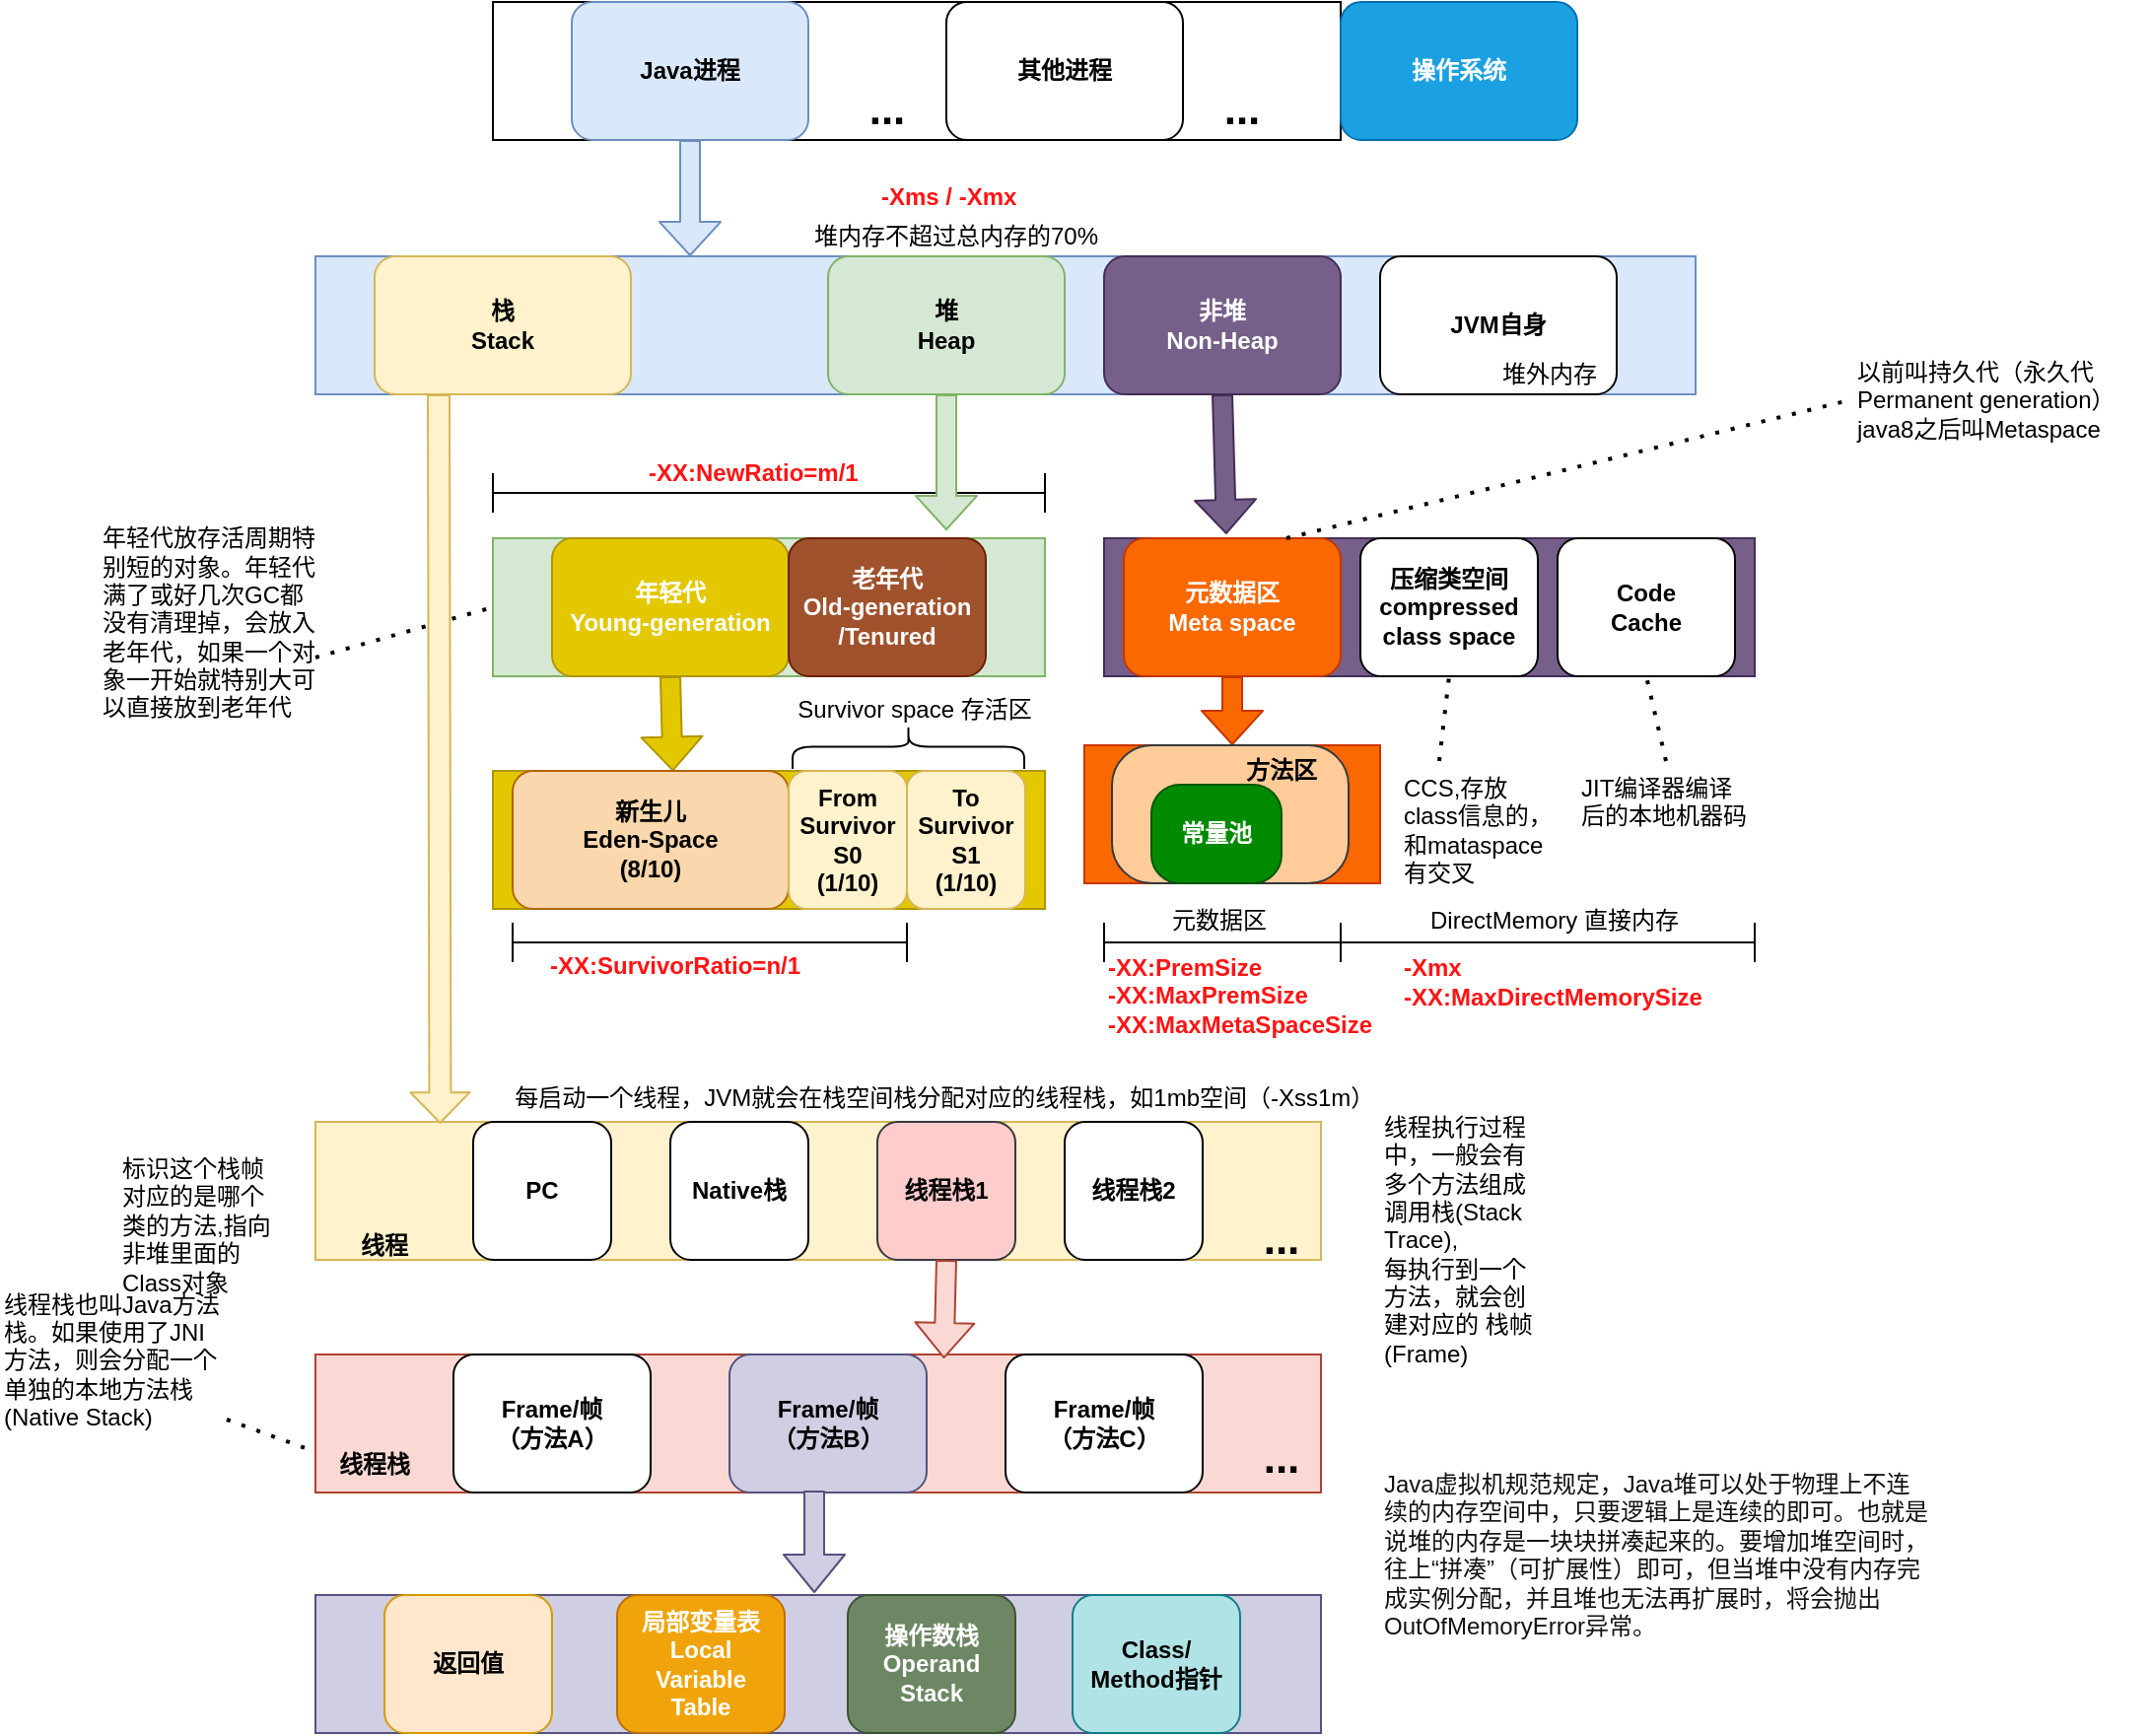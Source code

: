 <mxfile version="13.7.9" type="device" pages="2"><diagram id="FX0h4wuJB1MnmpRqHDM4" name="第 1 页"><mxGraphModel dx="2249" dy="822" grid="1" gridSize="10" guides="1" tooltips="1" connect="1" arrows="1" fold="1" page="1" pageScale="1" pageWidth="827" pageHeight="1169" math="0" shadow="0"><root><mxCell id="0"/><mxCell id="1" parent="0"/><mxCell id="M2OucmFHcDy1vxerXd6i-14" value="" style="shape=crossbar;whiteSpace=wrap;html=1;rounded=1;fontColor=#FF1414;align=left;" vertex="1" parent="1"><mxGeometry x="80" y="310" width="280" height="20" as="geometry"/></mxCell><mxCell id="PJMf0Llp9Z86tg9JjX-h-1" value="" style="rounded=0;whiteSpace=wrap;html=1;fontStyle=1" parent="1" vertex="1"><mxGeometry x="80" y="71" width="430" height="70" as="geometry"/></mxCell><mxCell id="PJMf0Llp9Z86tg9JjX-h-3" value="Java进程" style="rounded=1;whiteSpace=wrap;html=1;fillColor=#dae8fc;strokeColor=#6c8ebf;fontStyle=1" parent="1" vertex="1"><mxGeometry x="120" y="71" width="120" height="70" as="geometry"/></mxCell><mxCell id="PJMf0Llp9Z86tg9JjX-h-4" value="其他进程" style="rounded=1;whiteSpace=wrap;html=1;fontStyle=1" parent="1" vertex="1"><mxGeometry x="310" y="71" width="120" height="70" as="geometry"/></mxCell><mxCell id="PJMf0Llp9Z86tg9JjX-h-5" value="..." style="text;html=1;strokeColor=none;fillColor=none;align=center;verticalAlign=middle;whiteSpace=wrap;rounded=0;fontStyle=1;fontSize=22;" parent="1" vertex="1"><mxGeometry x="260" y="116" width="40" height="20" as="geometry"/></mxCell><mxCell id="PJMf0Llp9Z86tg9JjX-h-6" value="..." style="text;html=1;strokeColor=none;fillColor=none;align=center;verticalAlign=middle;whiteSpace=wrap;rounded=0;fontStyle=1;fontSize=22;" parent="1" vertex="1"><mxGeometry x="440" y="116" width="40" height="20" as="geometry"/></mxCell><mxCell id="PJMf0Llp9Z86tg9JjX-h-9" value="" style="rounded=0;whiteSpace=wrap;html=1;fillColor=#dae8fc;strokeColor=#6c8ebf;fontStyle=1" parent="1" vertex="1"><mxGeometry x="-10" y="200" width="700" height="70" as="geometry"/></mxCell><mxCell id="PJMf0Llp9Z86tg9JjX-h-10" value="栈&lt;br&gt;Stack" style="rounded=1;whiteSpace=wrap;html=1;fillColor=#fff2cc;strokeColor=#d6b656;fontStyle=1" parent="1" vertex="1"><mxGeometry x="20" y="200" width="130" height="70" as="geometry"/></mxCell><mxCell id="PJMf0Llp9Z86tg9JjX-h-11" value="堆&lt;br&gt;Heap" style="rounded=1;whiteSpace=wrap;html=1;fillColor=#d5e8d4;strokeColor=#82b366;fontStyle=1" parent="1" vertex="1"><mxGeometry x="250" y="200" width="120" height="70" as="geometry"/></mxCell><mxCell id="PJMf0Llp9Z86tg9JjX-h-12" value="非堆&lt;br&gt;Non-Heap" style="rounded=1;whiteSpace=wrap;html=1;fillColor=#76608a;strokeColor=#432D57;fontColor=#ffffff;fontStyle=1" parent="1" vertex="1"><mxGeometry x="390" y="200" width="120" height="70" as="geometry"/></mxCell><mxCell id="PJMf0Llp9Z86tg9JjX-h-14" value="" style="shape=flexArrow;endArrow=classic;html=1;fontSize=22;exitX=0.5;exitY=1;exitDx=0;exitDy=0;width=10;endSize=5.32;fillColor=#dae8fc;strokeColor=#6c8ebf;fontStyle=1" parent="1" source="PJMf0Llp9Z86tg9JjX-h-3" edge="1"><mxGeometry width="50" height="50" relative="1" as="geometry"><mxPoint x="160" y="210" as="sourcePoint"/><mxPoint x="180" y="200" as="targetPoint"/></mxGeometry></mxCell><mxCell id="PJMf0Llp9Z86tg9JjX-h-40" value="&lt;span class=&quot;fontstyle0&quot;&gt;线程执行过程中，一般会有多个方法组成调用栈&lt;/span&gt;&lt;span class=&quot;fontstyle1&quot;&gt;(Stack Trace), &lt;br&gt;&lt;/span&gt;&lt;span class=&quot;fontstyle0&quot;&gt;每执行到一个方法，就会创建对应的 栈帧&lt;/span&gt;&lt;span class=&quot;fontstyle1&quot;&gt;(Frame)&lt;/span&gt; " style="text;html=1;strokeColor=none;fillColor=none;align=left;verticalAlign=middle;whiteSpace=wrap;rounded=0;fontSize=12;fontStyle=0" parent="1" vertex="1"><mxGeometry x="530" y="689" width="80" height="20" as="geometry"/></mxCell><mxCell id="PJMf0Llp9Z86tg9JjX-h-44" value="JVM自身" style="rounded=1;whiteSpace=wrap;html=1;fontStyle=1" parent="1" vertex="1"><mxGeometry x="530" y="200" width="120" height="70" as="geometry"/></mxCell><mxCell id="PJMf0Llp9Z86tg9JjX-h-45" value="操作系统" style="rounded=1;whiteSpace=wrap;html=1;fillColor=#1ba1e2;strokeColor=#006EAF;fontColor=#ffffff;fontStyle=1" parent="1" vertex="1"><mxGeometry x="510" y="71" width="120" height="70" as="geometry"/></mxCell><mxCell id="PJMf0Llp9Z86tg9JjX-h-46" value="" style="rounded=0;whiteSpace=wrap;html=1;fillColor=#d5e8d4;strokeColor=#82b366;fontStyle=1" parent="1" vertex="1"><mxGeometry x="80" y="343" width="280" height="70" as="geometry"/></mxCell><mxCell id="PJMf0Llp9Z86tg9JjX-h-47" value="" style="shape=flexArrow;endArrow=classic;html=1;fontSize=22;exitX=0.5;exitY=1;exitDx=0;exitDy=0;width=10;endSize=5.32;fillColor=#d5e8d4;strokeColor=#82b366;fontStyle=1;" parent="1" source="PJMf0Llp9Z86tg9JjX-h-11" edge="1"><mxGeometry width="50" height="50" relative="1" as="geometry"><mxPoint x="196" y="160" as="sourcePoint"/><mxPoint x="310" y="339" as="targetPoint"/></mxGeometry></mxCell><mxCell id="PJMf0Llp9Z86tg9JjX-h-48" value="年轻代&lt;br&gt;Young-generation" style="rounded=1;whiteSpace=wrap;html=1;fillColor=#e3c800;strokeColor=#B09500;fontColor=#ffffff;fontStyle=1" parent="1" vertex="1"><mxGeometry x="110" y="343" width="120" height="70" as="geometry"/></mxCell><mxCell id="PJMf0Llp9Z86tg9JjX-h-49" value="老年代&lt;br&gt;Old-generation&lt;br&gt;/Tenured" style="rounded=1;whiteSpace=wrap;html=1;fillColor=#a0522d;strokeColor=#6D1F00;fontColor=#ffffff;fontStyle=1" parent="1" vertex="1"><mxGeometry x="230" y="343" width="100" height="70" as="geometry"/></mxCell><mxCell id="PJMf0Llp9Z86tg9JjX-h-50" value="" style="rounded=0;whiteSpace=wrap;html=1;fillColor=#e3c800;strokeColor=#B09500;fontColor=#ffffff;fontStyle=1" parent="1" vertex="1"><mxGeometry x="80" y="461" width="280" height="70" as="geometry"/></mxCell><mxCell id="PJMf0Llp9Z86tg9JjX-h-51" value="" style="shape=flexArrow;endArrow=classic;html=1;fontSize=22;exitX=0.5;exitY=1;exitDx=0;exitDy=0;width=10;endSize=5.32;fillColor=#e3c800;strokeColor=#B09500;entryX=0.326;entryY=0.003;entryDx=0;entryDy=0;entryPerimeter=0;fontStyle=1" parent="1" source="PJMf0Llp9Z86tg9JjX-h-48" target="PJMf0Llp9Z86tg9JjX-h-50" edge="1"><mxGeometry width="50" height="50" relative="1" as="geometry"><mxPoint x="320" y="313" as="sourcePoint"/><mxPoint x="320" y="353" as="targetPoint"/></mxGeometry></mxCell><mxCell id="PJMf0Llp9Z86tg9JjX-h-52" value="新生儿&lt;br&gt;Eden-Space&lt;br&gt;(8/10)" style="rounded=1;whiteSpace=wrap;html=1;fillColor=#fad7ac;strokeColor=#b46504;fontStyle=1" parent="1" vertex="1"><mxGeometry x="90" y="461" width="140" height="70" as="geometry"/></mxCell><mxCell id="PJMf0Llp9Z86tg9JjX-h-53" value="From&lt;br&gt;Survivor&lt;br&gt;&lt;span&gt;S0&lt;br&gt;&lt;/span&gt;(1/10)&lt;span&gt;&lt;br&gt;&lt;/span&gt;" style="rounded=1;whiteSpace=wrap;html=1;fillColor=#fff2cc;strokeColor=#d6b656;fontStyle=1" parent="1" vertex="1"><mxGeometry x="230" y="461" width="60" height="70" as="geometry"/></mxCell><mxCell id="PJMf0Llp9Z86tg9JjX-h-54" value="To&lt;br&gt;Survivor&lt;br&gt;&lt;span&gt;S1&lt;br&gt;&lt;/span&gt;(1/10)&lt;span&gt;&lt;br&gt;&lt;/span&gt;" style="rounded=1;whiteSpace=wrap;html=1;fillColor=#fff2cc;strokeColor=#d6b656;fontStyle=1" parent="1" vertex="1"><mxGeometry x="290" y="461" width="60" height="70" as="geometry"/></mxCell><mxCell id="PJMf0Llp9Z86tg9JjX-h-56" value="&lt;span style=&quot;color: rgb(18 , 18 , 18) ; font-style: normal ; font-weight: 400 ; letter-spacing: normal ; text-indent: 0px ; text-transform: none ; word-spacing: 0px ; background-color: rgb(255 , 255 , 255) ; display: inline ; float: none&quot;&gt;&lt;font style=&quot;font-size: 12px&quot;&gt;Java虚拟机规范规定，Java堆可以处于物理上不连续的内存空间中，只要逻辑上是连续的即可。也就是说堆的内存是一块块拼凑起来的。要增加堆空间时，往上“拼凑”（可扩展性）即可，但当堆中没有内存完成实例分配，并且堆也无法再扩展时，将会抛出OutOfMemoryError异常。&lt;/font&gt;&lt;/span&gt;" style="text;whiteSpace=wrap;html=1;fontSize=12;" parent="1" vertex="1"><mxGeometry x="530" y="809" width="280" height="70" as="geometry"/></mxCell><mxCell id="2Sx2yW6AZrAubjr6EHvs-3" value="" style="rounded=0;whiteSpace=wrap;html=1;fillColor=#76608a;strokeColor=#432D57;fontColor=#ffffff;fontStyle=1" vertex="1" parent="1"><mxGeometry x="390" y="343" width="330" height="70" as="geometry"/></mxCell><mxCell id="2Sx2yW6AZrAubjr6EHvs-4" value="" style="shape=flexArrow;endArrow=classic;html=1;fontSize=22;exitX=0.5;exitY=1;exitDx=0;exitDy=0;width=10;endSize=5.32;fillColor=#76608a;strokeColor=#432D57;entryX=0.188;entryY=-0.029;entryDx=0;entryDy=0;entryPerimeter=0;fontStyle=1" edge="1" parent="1" source="PJMf0Llp9Z86tg9JjX-h-12" target="2Sx2yW6AZrAubjr6EHvs-3"><mxGeometry width="50" height="50" relative="1" as="geometry"><mxPoint x="190" y="160" as="sourcePoint"/><mxPoint x="190" y="210" as="targetPoint"/></mxGeometry></mxCell><mxCell id="2Sx2yW6AZrAubjr6EHvs-5" value="元数据区&lt;br&gt;Meta space" style="rounded=1;whiteSpace=wrap;html=1;fillColor=#fa6800;strokeColor=#C73500;fontColor=#ffffff;fontStyle=1" vertex="1" parent="1"><mxGeometry x="400" y="343" width="110" height="70" as="geometry"/></mxCell><mxCell id="2Sx2yW6AZrAubjr6EHvs-6" value="" style="rounded=0;whiteSpace=wrap;html=1;fillColor=#fa6800;strokeColor=#C73500;fontColor=#ffffff;fontStyle=1" vertex="1" parent="1"><mxGeometry x="380" y="448" width="150" height="70" as="geometry"/></mxCell><mxCell id="2Sx2yW6AZrAubjr6EHvs-7" value="" style="shape=flexArrow;endArrow=classic;html=1;fontSize=22;exitX=0.5;exitY=1;exitDx=0;exitDy=0;width=10;endSize=5.32;fillColor=#fa6800;strokeColor=#C73500;fontStyle=1" edge="1" parent="1" source="2Sx2yW6AZrAubjr6EHvs-5" target="2Sx2yW6AZrAubjr6EHvs-6"><mxGeometry width="50" height="50" relative="1" as="geometry"><mxPoint x="460" y="313" as="sourcePoint"/><mxPoint x="460.16" y="350.97" as="targetPoint"/></mxGeometry></mxCell><mxCell id="2Sx2yW6AZrAubjr6EHvs-8" value="" style="rounded=1;whiteSpace=wrap;html=1;arcSize=29;fillColor=#ffcc99;strokeColor=#36393d;fontStyle=1" vertex="1" parent="1"><mxGeometry x="394" y="448" width="120" height="70" as="geometry"/></mxCell><mxCell id="2Sx2yW6AZrAubjr6EHvs-10" value="常量池" style="rounded=1;whiteSpace=wrap;html=1;arcSize=29;fillColor=#008a00;strokeColor=#005700;fontColor=#ffffff;fontStyle=1" vertex="1" parent="1"><mxGeometry x="414" y="468" width="66" height="50" as="geometry"/></mxCell><mxCell id="2Sx2yW6AZrAubjr6EHvs-11" value="&lt;font style=&quot;font-size: 12px;&quot;&gt;方法区&lt;/font&gt;" style="text;html=1;strokeColor=none;fillColor=none;align=center;verticalAlign=middle;whiteSpace=wrap;rounded=0;fontStyle=1;fontSize=22;" vertex="1" parent="1"><mxGeometry x="460" y="448" width="40" height="20" as="geometry"/></mxCell><mxCell id="2Sx2yW6AZrAubjr6EHvs-12" value="堆内存不超过总内存的70%" style="text;html=1;strokeColor=none;fillColor=none;align=center;verticalAlign=middle;whiteSpace=wrap;rounded=0;fontStyle=0" vertex="1" parent="1"><mxGeometry x="230" y="180" width="170" height="20" as="geometry"/></mxCell><mxCell id="2Sx2yW6AZrAubjr6EHvs-13" value="堆外内存" style="text;html=1;strokeColor=none;fillColor=none;align=left;verticalAlign=middle;whiteSpace=wrap;rounded=0;fontStyle=0" vertex="1" parent="1"><mxGeometry x="590" y="250" width="50" height="20" as="geometry"/></mxCell><mxCell id="2Sx2yW6AZrAubjr6EHvs-17" value="" style="shape=curlyBracket;whiteSpace=wrap;html=1;rounded=1;align=left;rotation=90;size=0.5;" vertex="1" parent="1"><mxGeometry x="279.5" y="390" width="22.5" height="117.5" as="geometry"/></mxCell><mxCell id="2Sx2yW6AZrAubjr6EHvs-19" value="Survivor space 存活区" style="text;html=1;strokeColor=none;fillColor=none;align=center;verticalAlign=middle;whiteSpace=wrap;rounded=0;fontStyle=0" vertex="1" parent="1"><mxGeometry x="209" y="420" width="170" height="20" as="geometry"/></mxCell><mxCell id="2Sx2yW6AZrAubjr6EHvs-21" value="" style="endArrow=none;dashed=1;html=1;dashPattern=1 3;strokeWidth=2;exitX=0.75;exitY=0;exitDx=0;exitDy=0;entryX=0;entryY=0.5;entryDx=0;entryDy=0;" edge="1" parent="1" source="2Sx2yW6AZrAubjr6EHvs-5" target="2Sx2yW6AZrAubjr6EHvs-22"><mxGeometry width="50" height="50" relative="1" as="geometry"><mxPoint x="500" y="330" as="sourcePoint"/><mxPoint x="740" y="280" as="targetPoint"/></mxGeometry></mxCell><mxCell id="2Sx2yW6AZrAubjr6EHvs-22" value="以前叫持久代（永久代Permanent generation）&lt;br&gt;java8之后叫Metaspace" style="text;whiteSpace=wrap;html=1;fontSize=12;" vertex="1" parent="1"><mxGeometry x="770" y="245" width="150" height="55" as="geometry"/></mxCell><mxCell id="PJMf0Llp9Z86tg9JjX-h-43" value="&lt;span class=&quot;fontstyle0&quot;&gt;标识这个栈帧对应的是哪个类的方法&lt;/span&gt;&lt;span class=&quot;fontstyle1&quot;&gt;,&lt;/span&gt;&lt;span class=&quot;fontstyle0&quot;&gt;指向非堆里面的&lt;/span&gt;&lt;span class=&quot;fontstyle1&quot;&gt;Class&lt;/span&gt;&lt;span class=&quot;fontstyle0&quot;&gt;对象&lt;/span&gt; &lt;br&gt;" style="text;whiteSpace=wrap;html=1;fontSize=12;" parent="1" vertex="1"><mxGeometry x="-110" y="649" width="80" height="60" as="geometry"/></mxCell><mxCell id="2Sx2yW6AZrAubjr6EHvs-16" value="线程栈也叫Java方法栈。如果使用了JNI方法，则会分配一个单独的本地方法栈(Native Stack)" style="text;html=1;strokeColor=none;fillColor=none;align=left;verticalAlign=middle;whiteSpace=wrap;rounded=0;" vertex="1" parent="1"><mxGeometry x="-170" y="750" width="115" height="20" as="geometry"/></mxCell><mxCell id="2Sx2yW6AZrAubjr6EHvs-15" value="" style="endArrow=none;dashed=1;html=1;dashPattern=1 3;strokeWidth=2;entryX=0;entryY=0.5;entryDx=0;entryDy=0;exitX=1;exitY=0.5;exitDx=0;exitDy=0;" edge="1" parent="1" target="PJMf0Llp9Z86tg9JjX-h-30"><mxGeometry x="-350" y="614" width="50" height="50" as="geometry"><mxPoint x="-55" y="790" as="sourcePoint"/><mxPoint x="-420" y="434" as="targetPoint"/></mxGeometry></mxCell><mxCell id="PJMf0Llp9Z86tg9JjX-h-15" value="" style="rounded=0;whiteSpace=wrap;html=1;fillColor=#fff2cc;strokeColor=#d6b656;fontStyle=1" parent="1" vertex="1"><mxGeometry x="-10" y="639" width="510" height="70" as="geometry"/></mxCell><mxCell id="PJMf0Llp9Z86tg9JjX-h-16" value="线程栈1" style="rounded=1;whiteSpace=wrap;html=1;fillColor=#ffcccc;strokeColor=#36393d;fontStyle=1" parent="1" vertex="1"><mxGeometry x="275" y="639" width="70" height="70" as="geometry"/></mxCell><mxCell id="PJMf0Llp9Z86tg9JjX-h-17" value="线程栈2" style="rounded=1;whiteSpace=wrap;html=1;fontStyle=1" parent="1" vertex="1"><mxGeometry x="370" y="639" width="70" height="70" as="geometry"/></mxCell><mxCell id="PJMf0Llp9Z86tg9JjX-h-21" value="&lt;font style=&quot;font-size: 12px&quot;&gt;&lt;span class=&quot;fontstyle0&quot;&gt;每启动一个线程，&lt;/span&gt;&lt;span class=&quot;fontstyle1&quot;&gt;JVM&lt;/span&gt;&lt;span class=&quot;fontstyle0&quot;&gt;就会在栈空间栈分配对应的线程栈，如1mb空间（-Xss1m）&lt;/span&gt;&amp;nbsp;&amp;nbsp;&lt;/font&gt;" style="text;html=1;strokeColor=none;fillColor=none;align=center;verticalAlign=middle;whiteSpace=wrap;rounded=0;fontSize=22;fontStyle=0" parent="1" vertex="1"><mxGeometry x="90" y="609" width="445" height="30" as="geometry"/></mxCell><mxCell id="PJMf0Llp9Z86tg9JjX-h-22" value="PC" style="rounded=1;whiteSpace=wrap;html=1;fontStyle=1" parent="1" vertex="1"><mxGeometry x="70" y="639" width="70" height="70" as="geometry"/></mxCell><mxCell id="PJMf0Llp9Z86tg9JjX-h-24" value="Native栈" style="rounded=1;whiteSpace=wrap;html=1;fontStyle=1" parent="1" vertex="1"><mxGeometry x="170" y="639" width="70" height="70" as="geometry"/></mxCell><mxCell id="PJMf0Llp9Z86tg9JjX-h-25" value="&lt;font style=&quot;font-size: 12px&quot;&gt;线程&lt;/font&gt;" style="text;html=1;strokeColor=none;fillColor=none;align=center;verticalAlign=middle;whiteSpace=wrap;rounded=0;fontSize=22;fontStyle=1" parent="1" vertex="1"><mxGeometry x="-10" y="689" width="70" height="20" as="geometry"/></mxCell><mxCell id="PJMf0Llp9Z86tg9JjX-h-26" value="..." style="text;html=1;strokeColor=none;fillColor=none;align=center;verticalAlign=middle;whiteSpace=wrap;rounded=0;fontStyle=1;fontSize=22;" parent="1" vertex="1"><mxGeometry x="460" y="689" width="40" height="20" as="geometry"/></mxCell><mxCell id="PJMf0Llp9Z86tg9JjX-h-27" value="" style="rounded=0;whiteSpace=wrap;html=1;fillColor=#fad9d5;strokeColor=#ae4132;fontStyle=1" parent="1" vertex="1"><mxGeometry x="-10" y="757" width="510" height="70" as="geometry"/></mxCell><mxCell id="PJMf0Llp9Z86tg9JjX-h-28" value="" style="shape=flexArrow;endArrow=classic;html=1;fontSize=22;width=10;endSize=5.52;endWidth=19;exitX=0.5;exitY=1;exitDx=0;exitDy=0;fillColor=#fad9d5;strokeColor=#ae4132;fontStyle=1;entryX=0.625;entryY=0.029;entryDx=0;entryDy=0;entryPerimeter=0;" parent="1" source="PJMf0Llp9Z86tg9JjX-h-16" edge="1" target="PJMf0Llp9Z86tg9JjX-h-27"><mxGeometry x="70" y="609" width="50" height="50" as="geometry"><mxPoint x="350.0" y="719" as="sourcePoint"/><mxPoint x="355" y="749" as="targetPoint"/></mxGeometry></mxCell><mxCell id="PJMf0Llp9Z86tg9JjX-h-30" value="&lt;span style=&quot;color: rgb(0, 0, 0); font-family: helvetica; font-size: 12px; font-style: normal; letter-spacing: normal; text-align: center; text-indent: 0px; text-transform: none; word-spacing: 0px; display: inline; float: none;&quot;&gt;线程栈&lt;/span&gt;" style="text;whiteSpace=wrap;html=1;fontSize=22;fillColor=none;fontStyle=1" parent="1" vertex="1"><mxGeometry y="790" width="70" height="40" as="geometry"/></mxCell><mxCell id="PJMf0Llp9Z86tg9JjX-h-31" value="Frame/帧&lt;br&gt;（方法A）" style="rounded=1;whiteSpace=wrap;html=1;fontStyle=1" parent="1" vertex="1"><mxGeometry x="60" y="757" width="100" height="70" as="geometry"/></mxCell><mxCell id="PJMf0Llp9Z86tg9JjX-h-32" value="Frame/帧&lt;br&gt;（方法B）" style="rounded=1;whiteSpace=wrap;html=1;fillColor=#d0cee2;strokeColor=#56517e;fontStyle=1" parent="1" vertex="1"><mxGeometry x="200" y="757" width="100" height="70" as="geometry"/></mxCell><mxCell id="PJMf0Llp9Z86tg9JjX-h-33" value="Frame/帧&lt;br&gt;（方法C）" style="rounded=1;whiteSpace=wrap;html=1;fontStyle=1" parent="1" vertex="1"><mxGeometry x="340" y="757" width="100" height="70" as="geometry"/></mxCell><mxCell id="PJMf0Llp9Z86tg9JjX-h-41" value="" style="shape=flexArrow;endArrow=classic;html=1;fontSize=12;fillColor=#d0cee2;strokeColor=#56517e;exitX=0.43;exitY=0.986;exitDx=0;exitDy=0;fontStyle=1;exitPerimeter=0;" parent="1" source="PJMf0Llp9Z86tg9JjX-h-32" edge="1"><mxGeometry x="70" y="609" width="50" height="50" as="geometry"><mxPoint x="610" y="829" as="sourcePoint"/><mxPoint x="243" y="878" as="targetPoint"/></mxGeometry></mxCell><mxCell id="PJMf0Llp9Z86tg9JjX-h-55" value="..." style="text;html=1;strokeColor=none;fillColor=none;align=center;verticalAlign=middle;whiteSpace=wrap;rounded=0;fontStyle=1;fontSize=22;" parent="1" vertex="1"><mxGeometry x="460" y="800" width="40" height="20" as="geometry"/></mxCell><mxCell id="PJMf0Llp9Z86tg9JjX-h-34" value="" style="rounded=0;whiteSpace=wrap;html=1;fillColor=#d0cee2;strokeColor=#56517e;fontStyle=1" parent="1" vertex="1"><mxGeometry x="-10" y="879" width="510.0" height="70" as="geometry"/></mxCell><mxCell id="PJMf0Llp9Z86tg9JjX-h-35" value="返回值" style="rounded=1;whiteSpace=wrap;html=1;fontStyle=1;fillColor=#ffe6cc;strokeColor=#d79b00;" parent="1" vertex="1"><mxGeometry x="24.999" y="879" width="85" height="70" as="geometry"/></mxCell><mxCell id="PJMf0Llp9Z86tg9JjX-h-36" value="局部变量表&lt;br&gt;Local&lt;br&gt;Variable&lt;br&gt;Table" style="rounded=1;whiteSpace=wrap;html=1;fontStyle=1;fillColor=#f0a30a;strokeColor=#BD7000;fontColor=#ffffff;" parent="1" vertex="1"><mxGeometry x="143.004" y="879" width="85" height="70" as="geometry"/></mxCell><mxCell id="PJMf0Llp9Z86tg9JjX-h-37" value="操作数栈&lt;br&gt;Operand&lt;br&gt;Stack" style="rounded=1;whiteSpace=wrap;html=1;fontStyle=1;fillColor=#6d8764;strokeColor=#3A5431;fontColor=#ffffff;" parent="1" vertex="1"><mxGeometry x="260" y="879" width="85" height="70" as="geometry"/></mxCell><mxCell id="PJMf0Llp9Z86tg9JjX-h-38" value="Class/&lt;br&gt;Method指针" style="rounded=1;whiteSpace=wrap;html=1;fontStyle=1;fillColor=#b0e3e6;strokeColor=#0e8088;" parent="1" vertex="1"><mxGeometry x="373.996" y="879" width="85" height="70" as="geometry"/></mxCell><mxCell id="T-_vQ9ZsUP1KeGUYaCR9-7" value="" style="endArrow=none;dashed=1;html=1;dashPattern=1 3;strokeWidth=2;entryX=0;entryY=0.5;entryDx=0;entryDy=0;exitX=1;exitY=0.75;exitDx=0;exitDy=0;" edge="1" parent="1" source="T-_vQ9ZsUP1KeGUYaCR9-12" target="PJMf0Llp9Z86tg9JjX-h-46"><mxGeometry width="50" height="50" relative="1" as="geometry"><mxPoint x="-70" y="420" as="sourcePoint"/><mxPoint x="180" y="280" as="targetPoint"/></mxGeometry></mxCell><mxCell id="T-_vQ9ZsUP1KeGUYaCR9-12" value="年轻代放存活周期特别短的对象。年轻代满了或好几次GC都没有清理掉，会放入老年代，如果一个对象一开始就特别大可以直接放到老年代" style="text;html=1;strokeColor=none;fillColor=none;align=left;verticalAlign=middle;whiteSpace=wrap;rounded=0;" vertex="1" parent="1"><mxGeometry x="-120" y="351" width="110" height="70" as="geometry"/></mxCell><mxCell id="PJMf0Llp9Z86tg9JjX-h-19" value="" style="shape=flexArrow;endArrow=classic;html=1;fontSize=22;width=11;endSize=4.8;endWidth=18;exitX=0.25;exitY=1;exitDx=0;exitDy=0;fillColor=#fff2cc;strokeColor=#d6b656;fontStyle=1;entryX=0.124;entryY=0.014;entryDx=0;entryDy=0;entryPerimeter=0;" parent="1" source="PJMf0Llp9Z86tg9JjX-h-10" edge="1" target="PJMf0Llp9Z86tg9JjX-h-15"><mxGeometry width="50" height="50" relative="1" as="geometry"><mxPoint x="170" y="280" as="sourcePoint"/><mxPoint x="53" y="580" as="targetPoint"/></mxGeometry></mxCell><mxCell id="M2OucmFHcDy1vxerXd6i-1" value="压缩类空间compressed&lt;br&gt;class space" style="rounded=1;whiteSpace=wrap;html=1;fontStyle=1" vertex="1" parent="1"><mxGeometry x="520" y="343" width="90" height="70" as="geometry"/></mxCell><mxCell id="M2OucmFHcDy1vxerXd6i-2" value="Code&lt;br&gt;Cache" style="rounded=1;whiteSpace=wrap;html=1;fontStyle=1" vertex="1" parent="1"><mxGeometry x="620" y="343" width="90" height="70" as="geometry"/></mxCell><mxCell id="M2OucmFHcDy1vxerXd6i-3" value="CCS,存放class信息的，和mataspace有交叉" style="text;whiteSpace=wrap;html=1;fontSize=12;" vertex="1" parent="1"><mxGeometry x="540" y="456" width="80" height="53" as="geometry"/></mxCell><mxCell id="M2OucmFHcDy1vxerXd6i-4" value="" style="endArrow=none;dashed=1;html=1;dashPattern=1 3;strokeWidth=2;entryX=0.5;entryY=1;entryDx=0;entryDy=0;exitX=0.25;exitY=0;exitDx=0;exitDy=0;" edge="1" parent="1" source="M2OucmFHcDy1vxerXd6i-3" target="M2OucmFHcDy1vxerXd6i-1"><mxGeometry width="50" height="50" relative="1" as="geometry"><mxPoint x="620" y="620" as="sourcePoint"/><mxPoint x="670" y="570" as="targetPoint"/></mxGeometry></mxCell><mxCell id="M2OucmFHcDy1vxerXd6i-5" value="JIT编译器编译后的本地机器码" style="text;whiteSpace=wrap;html=1;fontSize=12;" vertex="1" parent="1"><mxGeometry x="630" y="456" width="90" height="53" as="geometry"/></mxCell><mxCell id="M2OucmFHcDy1vxerXd6i-6" value="" style="endArrow=none;dashed=1;html=1;dashPattern=1 3;strokeWidth=2;entryX=0.5;entryY=1;entryDx=0;entryDy=0;exitX=0.5;exitY=0;exitDx=0;exitDy=0;" edge="1" parent="1" source="M2OucmFHcDy1vxerXd6i-5" target="M2OucmFHcDy1vxerXd6i-2"><mxGeometry width="50" height="50" relative="1" as="geometry"><mxPoint x="790" y="440" as="sourcePoint"/><mxPoint x="840" y="390" as="targetPoint"/></mxGeometry></mxCell><mxCell id="M2OucmFHcDy1vxerXd6i-7" value="" style="shape=crossbar;whiteSpace=wrap;html=1;rounded=1;align=left;" vertex="1" parent="1"><mxGeometry x="390" y="538" width="120" height="20" as="geometry"/></mxCell><mxCell id="M2OucmFHcDy1vxerXd6i-9" value="" style="shape=crossbar;whiteSpace=wrap;html=1;rounded=1;align=left;" vertex="1" parent="1"><mxGeometry x="510" y="538" width="210" height="20" as="geometry"/></mxCell><mxCell id="M2OucmFHcDy1vxerXd6i-10" value="元数据区" style="text;html=1;strokeColor=none;fillColor=none;align=center;verticalAlign=middle;whiteSpace=wrap;rounded=0;" vertex="1" parent="1"><mxGeometry x="417" y="527" width="63" height="20" as="geometry"/></mxCell><mxCell id="M2OucmFHcDy1vxerXd6i-11" value="DirectMemory 直接内存" style="text;html=1;strokeColor=none;fillColor=none;align=center;verticalAlign=middle;whiteSpace=wrap;rounded=0;" vertex="1" parent="1"><mxGeometry x="547" y="526.5" width="143" height="20" as="geometry"/></mxCell><mxCell id="M2OucmFHcDy1vxerXd6i-12" value="-XX:PremSize&lt;br&gt;-XX:MaxPremSize&lt;br&gt;-XX:MaxMetaSpaceSize" style="text;html=1;strokeColor=none;fillColor=none;align=left;verticalAlign=middle;whiteSpace=wrap;rounded=0;fontColor=#FF1414;fontStyle=1" vertex="1" parent="1"><mxGeometry x="390" y="565" width="150" height="20" as="geometry"/></mxCell><mxCell id="M2OucmFHcDy1vxerXd6i-13" value="-Xmx&lt;br&gt;-XX:MaxDirectMemorySize" style="text;html=1;strokeColor=none;fillColor=none;align=left;verticalAlign=middle;whiteSpace=wrap;rounded=0;fontColor=#FF1414;fontStyle=1" vertex="1" parent="1"><mxGeometry x="540" y="558" width="173" height="20" as="geometry"/></mxCell><mxCell id="M2OucmFHcDy1vxerXd6i-15" value="-XX:NewRatio=m/1" style="text;html=1;strokeColor=none;fillColor=none;align=left;verticalAlign=middle;whiteSpace=wrap;rounded=0;fontColor=#FF1414;fontStyle=1" vertex="1" parent="1"><mxGeometry x="157" y="300" width="173" height="20" as="geometry"/></mxCell><mxCell id="M2OucmFHcDy1vxerXd6i-17" value="" style="shape=crossbar;whiteSpace=wrap;html=1;rounded=1;fontColor=#FF1414;align=left;" vertex="1" parent="1"><mxGeometry x="90" y="538" width="200" height="20" as="geometry"/></mxCell><mxCell id="M2OucmFHcDy1vxerXd6i-18" value="-XX:SurvivorRatio=n/1" style="text;html=1;strokeColor=none;fillColor=none;align=left;verticalAlign=middle;whiteSpace=wrap;rounded=0;fontColor=#FF1414;fontStyle=1" vertex="1" parent="1"><mxGeometry x="106.5" y="550" width="173" height="20" as="geometry"/></mxCell><mxCell id="M2OucmFHcDy1vxerXd6i-19" value="-Xms / -Xmx" style="text;html=1;strokeColor=none;fillColor=none;align=left;verticalAlign=middle;whiteSpace=wrap;rounded=0;fontColor=#FF1414;fontStyle=1" vertex="1" parent="1"><mxGeometry x="275" y="160" width="91.5" height="20" as="geometry"/></mxCell></root></mxGraphModel></diagram><diagram id="SdzSXzEZ95GfIsO-BGvr" name="第 2 页"><mxGraphModel dx="2249" dy="822" grid="1" gridSize="10" guides="1" tooltips="1" connect="1" arrows="1" fold="1" page="1" pageScale="1" pageWidth="827" pageHeight="1169" math="0" shadow="0"><root><mxCell id="r5Sz7qrIPi0yH49qjgzJ-0"/><mxCell id="r5Sz7qrIPi0yH49qjgzJ-1" parent="r5Sz7qrIPi0yH49qjgzJ-0"/><mxCell id="FLvRVdMqYlkHhE8G-opT-0" value="" style="rounded=0;whiteSpace=wrap;html=1;fontStyle=1" vertex="1" parent="r5Sz7qrIPi0yH49qjgzJ-1"><mxGeometry x="80" y="80" width="430" height="70" as="geometry"/></mxCell><mxCell id="FLvRVdMqYlkHhE8G-opT-1" value="Java进程" style="rounded=1;whiteSpace=wrap;html=1;fillColor=#dae8fc;strokeColor=#6c8ebf;fontStyle=1" vertex="1" parent="r5Sz7qrIPi0yH49qjgzJ-1"><mxGeometry x="120" y="80" width="120" height="70" as="geometry"/></mxCell><mxCell id="FLvRVdMqYlkHhE8G-opT-2" value="其他进程" style="rounded=1;whiteSpace=wrap;html=1;fontStyle=1" vertex="1" parent="r5Sz7qrIPi0yH49qjgzJ-1"><mxGeometry x="310" y="80" width="120" height="70" as="geometry"/></mxCell><mxCell id="FLvRVdMqYlkHhE8G-opT-3" value="..." style="text;html=1;strokeColor=none;fillColor=none;align=center;verticalAlign=middle;whiteSpace=wrap;rounded=0;fontStyle=1;fontSize=22;" vertex="1" parent="r5Sz7qrIPi0yH49qjgzJ-1"><mxGeometry x="260" y="125" width="40" height="20" as="geometry"/></mxCell><mxCell id="FLvRVdMqYlkHhE8G-opT-4" value="..." style="text;html=1;strokeColor=none;fillColor=none;align=center;verticalAlign=middle;whiteSpace=wrap;rounded=0;fontStyle=1;fontSize=22;" vertex="1" parent="r5Sz7qrIPi0yH49qjgzJ-1"><mxGeometry x="440" y="125" width="40" height="20" as="geometry"/></mxCell><mxCell id="FLvRVdMqYlkHhE8G-opT-5" value="" style="rounded=0;whiteSpace=wrap;html=1;fillColor=#dae8fc;strokeColor=#6c8ebf;fontStyle=1" vertex="1" parent="r5Sz7qrIPi0yH49qjgzJ-1"><mxGeometry x="80" y="200" width="610" height="70" as="geometry"/></mxCell><mxCell id="FLvRVdMqYlkHhE8G-opT-6" value="栈&lt;br&gt;Stack" style="rounded=1;whiteSpace=wrap;html=1;fillColor=#fff2cc;strokeColor=#d6b656;fontStyle=1" vertex="1" parent="r5Sz7qrIPi0yH49qjgzJ-1"><mxGeometry x="110" y="200" width="120" height="70" as="geometry"/></mxCell><mxCell id="FLvRVdMqYlkHhE8G-opT-7" value="堆&lt;br&gt;Heap" style="rounded=1;whiteSpace=wrap;html=1;fillColor=#d5e8d4;strokeColor=#82b366;fontStyle=1" vertex="1" parent="r5Sz7qrIPi0yH49qjgzJ-1"><mxGeometry x="250" y="200" width="120" height="70" as="geometry"/></mxCell><mxCell id="FLvRVdMqYlkHhE8G-opT-8" value="非堆&lt;br&gt;Non-Heap" style="rounded=1;whiteSpace=wrap;html=1;fillColor=#76608a;strokeColor=#432D57;fontColor=#ffffff;fontStyle=1" vertex="1" parent="r5Sz7qrIPi0yH49qjgzJ-1"><mxGeometry x="390" y="200" width="120" height="70" as="geometry"/></mxCell><mxCell id="FLvRVdMqYlkHhE8G-opT-9" value="" style="shape=flexArrow;endArrow=classic;html=1;fontSize=22;exitX=0.5;exitY=1;exitDx=0;exitDy=0;width=10;endSize=5.32;fillColor=#dae8fc;strokeColor=#6c8ebf;fontStyle=1" edge="1" parent="r5Sz7qrIPi0yH49qjgzJ-1" source="FLvRVdMqYlkHhE8G-opT-1"><mxGeometry width="50" height="50" relative="1" as="geometry"><mxPoint x="160" y="210" as="sourcePoint"/><mxPoint x="180" y="200" as="targetPoint"/></mxGeometry></mxCell><mxCell id="FLvRVdMqYlkHhE8G-opT-10" value="" style="rounded=0;whiteSpace=wrap;html=1;fillColor=#fff2cc;strokeColor=#d6b656;fontStyle=1" vertex="1" parent="r5Sz7qrIPi0yH49qjgzJ-1"><mxGeometry x="-390" y="200" width="420" height="70" as="geometry"/></mxCell><mxCell id="FLvRVdMqYlkHhE8G-opT-11" value="线程栈1" style="rounded=1;whiteSpace=wrap;html=1;fillColor=#ffcccc;strokeColor=#36393d;fontStyle=1" vertex="1" parent="r5Sz7qrIPi0yH49qjgzJ-1"><mxGeometry x="-150" y="200" width="70" height="70" as="geometry"/></mxCell><mxCell id="FLvRVdMqYlkHhE8G-opT-12" value="线程栈2" style="rounded=1;whiteSpace=wrap;html=1;fontStyle=1" vertex="1" parent="r5Sz7qrIPi0yH49qjgzJ-1"><mxGeometry x="-71" y="200" width="70" height="70" as="geometry"/></mxCell><mxCell id="FLvRVdMqYlkHhE8G-opT-13" value="" style="shape=flexArrow;endArrow=classic;html=1;fontSize=22;width=11;endSize=4.8;endWidth=18;exitX=0;exitY=0.5;exitDx=0;exitDy=0;fillColor=#fff2cc;strokeColor=#d6b656;fontStyle=1" edge="1" parent="r5Sz7qrIPi0yH49qjgzJ-1" source="FLvRVdMqYlkHhE8G-opT-6"><mxGeometry width="50" height="50" relative="1" as="geometry"><mxPoint x="170" y="280" as="sourcePoint"/><mxPoint x="30" y="235" as="targetPoint"/></mxGeometry></mxCell><mxCell id="FLvRVdMqYlkHhE8G-opT-14" value="&lt;font style=&quot;font-size: 12px&quot;&gt;&lt;span class=&quot;fontstyle0&quot;&gt;每启动一个线程，&lt;/span&gt;&lt;span class=&quot;fontstyle1&quot;&gt;JVM&lt;/span&gt;&lt;span class=&quot;fontstyle0&quot;&gt;就会在栈空间栈分配对应的线程栈，如1mb空间（-Xss1m）&lt;/span&gt;&amp;nbsp;&amp;nbsp;&lt;/font&gt;" style="text;html=1;strokeColor=none;fillColor=none;align=center;verticalAlign=middle;whiteSpace=wrap;rounded=0;fontSize=22;fontStyle=0" vertex="1" parent="r5Sz7qrIPi0yH49qjgzJ-1"><mxGeometry x="-380" y="170" width="445" height="30" as="geometry"/></mxCell><mxCell id="FLvRVdMqYlkHhE8G-opT-15" value="PC" style="rounded=1;whiteSpace=wrap;html=1;fontStyle=1" vertex="1" parent="r5Sz7qrIPi0yH49qjgzJ-1"><mxGeometry x="-320" y="200" width="70" height="70" as="geometry"/></mxCell><mxCell id="FLvRVdMqYlkHhE8G-opT-16" value="Native栈" style="rounded=1;whiteSpace=wrap;html=1;fontStyle=1" vertex="1" parent="r5Sz7qrIPi0yH49qjgzJ-1"><mxGeometry x="-240" y="200" width="70" height="70" as="geometry"/></mxCell><mxCell id="FLvRVdMqYlkHhE8G-opT-17" value="&lt;font style=&quot;font-size: 12px&quot;&gt;线程&lt;/font&gt;" style="text;html=1;strokeColor=none;fillColor=none;align=center;verticalAlign=middle;whiteSpace=wrap;rounded=0;fontSize=22;fontStyle=1" vertex="1" parent="r5Sz7qrIPi0yH49qjgzJ-1"><mxGeometry x="-400" y="240" width="70" height="20" as="geometry"/></mxCell><mxCell id="FLvRVdMqYlkHhE8G-opT-18" value="..." style="text;html=1;strokeColor=none;fillColor=none;align=center;verticalAlign=middle;whiteSpace=wrap;rounded=0;fontStyle=1;fontSize=22;" vertex="1" parent="r5Sz7qrIPi0yH49qjgzJ-1"><mxGeometry x="-10" y="250" width="40" height="20" as="geometry"/></mxCell><mxCell id="FLvRVdMqYlkHhE8G-opT-19" value="" style="rounded=0;whiteSpace=wrap;html=1;fillColor=#fad9d5;strokeColor=#ae4132;fontStyle=1" vertex="1" parent="r5Sz7qrIPi0yH49qjgzJ-1"><mxGeometry x="-390" y="310" width="420" height="70" as="geometry"/></mxCell><mxCell id="FLvRVdMqYlkHhE8G-opT-20" value="" style="shape=flexArrow;endArrow=classic;html=1;fontSize=22;width=10;endSize=5.52;endWidth=19;exitX=0.5;exitY=1;exitDx=0;exitDy=0;fillColor=#fad9d5;strokeColor=#ae4132;fontStyle=1" edge="1" parent="r5Sz7qrIPi0yH49qjgzJ-1" source="FLvRVdMqYlkHhE8G-opT-11"><mxGeometry width="50" height="50" relative="1" as="geometry"><mxPoint x="-120.0" y="280" as="sourcePoint"/><mxPoint x="-115" y="310" as="targetPoint"/></mxGeometry></mxCell><mxCell id="FLvRVdMqYlkHhE8G-opT-21" value="&lt;span style=&quot;color: rgb(0, 0, 0); font-family: helvetica; font-size: 12px; font-style: normal; letter-spacing: normal; text-align: center; text-indent: 0px; text-transform: none; word-spacing: 0px; display: inline; float: none;&quot;&gt;线程栈&lt;/span&gt;" style="text;whiteSpace=wrap;html=1;fontSize=22;fillColor=none;fontStyle=1" vertex="1" parent="r5Sz7qrIPi0yH49qjgzJ-1"><mxGeometry x="-385" y="346" width="70" height="40" as="geometry"/></mxCell><mxCell id="FLvRVdMqYlkHhE8G-opT-22" value="Frame/帧&lt;br&gt;（方法A）" style="rounded=1;whiteSpace=wrap;html=1;fontStyle=1" vertex="1" parent="r5Sz7qrIPi0yH49qjgzJ-1"><mxGeometry x="-340" y="310" width="100" height="70" as="geometry"/></mxCell><mxCell id="FLvRVdMqYlkHhE8G-opT-23" value="Frame/帧&lt;br&gt;（方法B）" style="rounded=1;whiteSpace=wrap;html=1;fillColor=#d0cee2;strokeColor=#56517e;fontStyle=1" vertex="1" parent="r5Sz7qrIPi0yH49qjgzJ-1"><mxGeometry x="-220" y="310" width="100" height="70" as="geometry"/></mxCell><mxCell id="FLvRVdMqYlkHhE8G-opT-24" value="Frame/帧&lt;br&gt;（方法C）" style="rounded=1;whiteSpace=wrap;html=1;fontStyle=1" vertex="1" parent="r5Sz7qrIPi0yH49qjgzJ-1"><mxGeometry x="-101" y="310" width="100" height="70" as="geometry"/></mxCell><mxCell id="FLvRVdMqYlkHhE8G-opT-25" value="" style="rounded=0;whiteSpace=wrap;html=1;fillColor=#d0cee2;strokeColor=#56517e;fontStyle=1" vertex="1" parent="r5Sz7qrIPi0yH49qjgzJ-1"><mxGeometry x="-390" y="420" width="420" height="70" as="geometry"/></mxCell><mxCell id="FLvRVdMqYlkHhE8G-opT-26" value="返回值" style="rounded=1;whiteSpace=wrap;html=1;fontStyle=1" vertex="1" parent="r5Sz7qrIPi0yH49qjgzJ-1"><mxGeometry x="-360" y="420" width="70" height="70" as="geometry"/></mxCell><mxCell id="FLvRVdMqYlkHhE8G-opT-27" value="局部变量表&lt;br&gt;Local&lt;br&gt;Variable&lt;br&gt;Table" style="rounded=1;whiteSpace=wrap;html=1;fontStyle=1" vertex="1" parent="r5Sz7qrIPi0yH49qjgzJ-1"><mxGeometry x="-270" y="420" width="70" height="70" as="geometry"/></mxCell><mxCell id="FLvRVdMqYlkHhE8G-opT-28" value="操作数栈&lt;br&gt;Operand&lt;br&gt;Stack" style="rounded=1;whiteSpace=wrap;html=1;fontStyle=1" vertex="1" parent="r5Sz7qrIPi0yH49qjgzJ-1"><mxGeometry x="-180" y="420" width="70" height="70" as="geometry"/></mxCell><mxCell id="FLvRVdMqYlkHhE8G-opT-29" value="Class/&lt;br&gt;Method指针" style="rounded=1;whiteSpace=wrap;html=1;fontStyle=1" vertex="1" parent="r5Sz7qrIPi0yH49qjgzJ-1"><mxGeometry x="-90" y="420" width="70" height="70" as="geometry"/></mxCell><mxCell id="FLvRVdMqYlkHhE8G-opT-30" value="&lt;span class=&quot;fontstyle0&quot;&gt;线程执行过程中，一般会有多个方法组成调用栈&lt;/span&gt;&lt;span class=&quot;fontstyle1&quot;&gt;(Stack Trace), &lt;br&gt;&lt;/span&gt;&lt;span class=&quot;fontstyle0&quot;&gt;每执行到一个方法，就会创建对应的 栈帧&lt;/span&gt;&lt;span class=&quot;fontstyle1&quot;&gt;(Frame)&lt;/span&gt; " style="text;html=1;strokeColor=none;fillColor=none;align=left;verticalAlign=middle;whiteSpace=wrap;rounded=0;fontSize=12;fontStyle=0" vertex="1" parent="r5Sz7qrIPi0yH49qjgzJ-1"><mxGeometry x="-455" y="285" width="470" height="20" as="geometry"/></mxCell><mxCell id="FLvRVdMqYlkHhE8G-opT-31" value="" style="shape=flexArrow;endArrow=classic;html=1;fontSize=12;fillColor=#d0cee2;strokeColor=#56517e;exitX=0.5;exitY=1;exitDx=0;exitDy=0;fontStyle=1" edge="1" parent="r5Sz7qrIPi0yH49qjgzJ-1" source="FLvRVdMqYlkHhE8G-opT-23"><mxGeometry width="50" height="50" relative="1" as="geometry"><mxPoint x="140" y="390" as="sourcePoint"/><mxPoint x="-169" y="420" as="targetPoint"/></mxGeometry></mxCell><mxCell id="FLvRVdMqYlkHhE8G-opT-32" value="&lt;span class=&quot;fontstyle0&quot;&gt;栈帧是一个逻辑上的概念，具体的大小在一个方法编写完成后基本上就能确定&lt;/span&gt; &#10;&lt;br style=&quot;font-style: normal; font-variant: normal; font-weight: normal; letter-spacing: normal; line-height: normal; text-indent: 0px; text-transform: none; word-spacing: 0px;&quot;&gt;" style="text;whiteSpace=wrap;html=1;fontSize=12;align=left;" vertex="1" parent="r5Sz7qrIPi0yH49qjgzJ-1"><mxGeometry x="-490" y="510" width="90" height="60" as="geometry"/></mxCell><mxCell id="FLvRVdMqYlkHhE8G-opT-33" value="&lt;span class=&quot;fontstyle0&quot;&gt;标识这个栈帧对应的是哪个类的方法&lt;/span&gt;&lt;span class=&quot;fontstyle1&quot;&gt;,&lt;/span&gt;&lt;span class=&quot;fontstyle0&quot;&gt;指向非堆里面的&lt;/span&gt;&lt;span class=&quot;fontstyle1&quot;&gt;Class&lt;/span&gt;&lt;span class=&quot;fontstyle0&quot;&gt;对象&lt;/span&gt; &lt;br&gt;" style="text;whiteSpace=wrap;html=1;fontSize=12;" vertex="1" parent="r5Sz7qrIPi0yH49qjgzJ-1"><mxGeometry x="-90" y="490" width="80" height="60" as="geometry"/></mxCell><mxCell id="FLvRVdMqYlkHhE8G-opT-34" value="JVM自身" style="rounded=1;whiteSpace=wrap;html=1;fontStyle=1" vertex="1" parent="r5Sz7qrIPi0yH49qjgzJ-1"><mxGeometry x="530" y="200" width="120" height="70" as="geometry"/></mxCell><mxCell id="FLvRVdMqYlkHhE8G-opT-35" value="操作系统" style="rounded=1;whiteSpace=wrap;html=1;fillColor=#1ba1e2;strokeColor=#006EAF;fontColor=#ffffff;fontStyle=1" vertex="1" parent="r5Sz7qrIPi0yH49qjgzJ-1"><mxGeometry x="510" y="80" width="120" height="70" as="geometry"/></mxCell><mxCell id="FLvRVdMqYlkHhE8G-opT-36" value="" style="rounded=0;whiteSpace=wrap;html=1;fillColor=#d5e8d4;strokeColor=#82b366;fontStyle=1" vertex="1" parent="r5Sz7qrIPi0yH49qjgzJ-1"><mxGeometry x="80" y="343" width="280" height="70" as="geometry"/></mxCell><mxCell id="FLvRVdMqYlkHhE8G-opT-37" value="" style="shape=flexArrow;endArrow=classic;html=1;fontSize=22;exitX=0.5;exitY=1;exitDx=0;exitDy=0;width=10;endSize=5.32;fillColor=#d5e8d4;strokeColor=#82b366;fontStyle=1;" edge="1" parent="r5Sz7qrIPi0yH49qjgzJ-1" source="FLvRVdMqYlkHhE8G-opT-7"><mxGeometry width="50" height="50" relative="1" as="geometry"><mxPoint x="196" y="160" as="sourcePoint"/><mxPoint x="310" y="339" as="targetPoint"/></mxGeometry></mxCell><mxCell id="FLvRVdMqYlkHhE8G-opT-38" value="年轻代&lt;br&gt;Young-generation" style="rounded=1;whiteSpace=wrap;html=1;fillColor=#e3c800;strokeColor=#B09500;fontColor=#ffffff;fontStyle=1" vertex="1" parent="r5Sz7qrIPi0yH49qjgzJ-1"><mxGeometry x="110" y="343" width="120" height="70" as="geometry"/></mxCell><mxCell id="FLvRVdMqYlkHhE8G-opT-39" value="老年代&lt;br&gt;Old-generation&lt;br&gt;/Tenured" style="rounded=1;whiteSpace=wrap;html=1;fillColor=#a0522d;strokeColor=#6D1F00;fontColor=#ffffff;fontStyle=1" vertex="1" parent="r5Sz7qrIPi0yH49qjgzJ-1"><mxGeometry x="230" y="343" width="100" height="70" as="geometry"/></mxCell><mxCell id="FLvRVdMqYlkHhE8G-opT-40" value="" style="rounded=0;whiteSpace=wrap;html=1;fillColor=#e3c800;strokeColor=#B09500;fontColor=#ffffff;fontStyle=1" vertex="1" parent="r5Sz7qrIPi0yH49qjgzJ-1"><mxGeometry x="80" y="453" width="280" height="70" as="geometry"/></mxCell><mxCell id="FLvRVdMqYlkHhE8G-opT-41" value="" style="shape=flexArrow;endArrow=classic;html=1;fontSize=22;exitX=0.5;exitY=1;exitDx=0;exitDy=0;width=10;endSize=5.32;fillColor=#e3c800;strokeColor=#B09500;entryX=0.326;entryY=0.003;entryDx=0;entryDy=0;entryPerimeter=0;fontStyle=1" edge="1" parent="r5Sz7qrIPi0yH49qjgzJ-1" source="FLvRVdMqYlkHhE8G-opT-38" target="FLvRVdMqYlkHhE8G-opT-40"><mxGeometry width="50" height="50" relative="1" as="geometry"><mxPoint x="320" y="313" as="sourcePoint"/><mxPoint x="320" y="353" as="targetPoint"/></mxGeometry></mxCell><mxCell id="FLvRVdMqYlkHhE8G-opT-42" value="新生儿&lt;br&gt;Eden-Space" style="rounded=1;whiteSpace=wrap;html=1;fillColor=#fad7ac;strokeColor=#b46504;fontStyle=1" vertex="1" parent="r5Sz7qrIPi0yH49qjgzJ-1"><mxGeometry x="90" y="453" width="140" height="70" as="geometry"/></mxCell><mxCell id="FLvRVdMqYlkHhE8G-opT-43" value="From&lt;br&gt;Survivor&lt;br&gt;&lt;span&gt;S0&lt;/span&gt;" style="rounded=1;whiteSpace=wrap;html=1;fillColor=#fff2cc;strokeColor=#d6b656;fontStyle=1" vertex="1" parent="r5Sz7qrIPi0yH49qjgzJ-1"><mxGeometry x="230" y="453" width="60" height="70" as="geometry"/></mxCell><mxCell id="FLvRVdMqYlkHhE8G-opT-44" value="To&lt;br&gt;Survivor&lt;br&gt;&lt;span&gt;S1&lt;/span&gt;" style="rounded=1;whiteSpace=wrap;html=1;fillColor=#fff2cc;strokeColor=#d6b656;fontStyle=1" vertex="1" parent="r5Sz7qrIPi0yH49qjgzJ-1"><mxGeometry x="290" y="453" width="60" height="70" as="geometry"/></mxCell><mxCell id="FLvRVdMqYlkHhE8G-opT-45" value="..." style="text;html=1;strokeColor=none;fillColor=none;align=center;verticalAlign=middle;whiteSpace=wrap;rounded=0;fontStyle=1;fontSize=22;" vertex="1" parent="r5Sz7qrIPi0yH49qjgzJ-1"><mxGeometry x="-10" y="356" width="40" height="20" as="geometry"/></mxCell><mxCell id="FLvRVdMqYlkHhE8G-opT-46" value="&lt;span style=&quot;color: rgb(18 , 18 , 18) ; font-style: normal ; font-weight: 400 ; letter-spacing: normal ; text-indent: 0px ; text-transform: none ; word-spacing: 0px ; background-color: rgb(255 , 255 , 255) ; display: inline ; float: none&quot;&gt;&lt;font style=&quot;font-size: 12px&quot;&gt;Java虚拟机规范规定，Java堆可以处于物理上不连续的内存空间中，只要逻辑上是连续的即可。也就是说堆的内存是一块块拼凑起来的。要增加堆空间时，往上“拼凑”（可扩展性）即可，但当堆中没有内存完成实例分配，并且堆也无法再扩展时，将会抛出OutOfMemoryError异常。&lt;/font&gt;&lt;/span&gt;" style="text;whiteSpace=wrap;html=1;fontSize=12;" vertex="1" parent="r5Sz7qrIPi0yH49qjgzJ-1"><mxGeometry x="-60" y="600" width="280" height="70" as="geometry"/></mxCell><mxCell id="FLvRVdMqYlkHhE8G-opT-47" value="" style="rounded=0;whiteSpace=wrap;html=1;fillColor=#76608a;strokeColor=#432D57;fontColor=#ffffff;fontStyle=1" vertex="1" parent="r5Sz7qrIPi0yH49qjgzJ-1"><mxGeometry x="390" y="343" width="320" height="70" as="geometry"/></mxCell><mxCell id="FLvRVdMqYlkHhE8G-opT-48" value="" style="shape=flexArrow;endArrow=classic;html=1;fontSize=22;exitX=0.5;exitY=1;exitDx=0;exitDy=0;width=10;endSize=5.32;fillColor=#76608a;strokeColor=#432D57;entryX=0.188;entryY=-0.029;entryDx=0;entryDy=0;entryPerimeter=0;fontStyle=1" edge="1" parent="r5Sz7qrIPi0yH49qjgzJ-1" source="FLvRVdMqYlkHhE8G-opT-8" target="FLvRVdMqYlkHhE8G-opT-47"><mxGeometry width="50" height="50" relative="1" as="geometry"><mxPoint x="190" y="160" as="sourcePoint"/><mxPoint x="190" y="210" as="targetPoint"/></mxGeometry></mxCell><mxCell id="FLvRVdMqYlkHhE8G-opT-49" value="元数据区&lt;br&gt;Meta space" style="rounded=1;whiteSpace=wrap;html=1;fillColor=#fa6800;strokeColor=#C73500;fontColor=#ffffff;fontStyle=1" vertex="1" parent="r5Sz7qrIPi0yH49qjgzJ-1"><mxGeometry x="400" y="343" width="110" height="70" as="geometry"/></mxCell><mxCell id="FLvRVdMqYlkHhE8G-opT-50" value="" style="rounded=0;whiteSpace=wrap;html=1;fillColor=#fa6800;strokeColor=#C73500;fontColor=#ffffff;fontStyle=1" vertex="1" parent="r5Sz7qrIPi0yH49qjgzJ-1"><mxGeometry x="388" y="453" width="132" height="70" as="geometry"/></mxCell><mxCell id="FLvRVdMqYlkHhE8G-opT-51" value="" style="shape=flexArrow;endArrow=classic;html=1;fontSize=22;exitX=0.5;exitY=1;exitDx=0;exitDy=0;width=10;endSize=5.32;fillColor=#fa6800;strokeColor=#C73500;fontStyle=1" edge="1" parent="r5Sz7qrIPi0yH49qjgzJ-1" source="FLvRVdMqYlkHhE8G-opT-49" target="FLvRVdMqYlkHhE8G-opT-50"><mxGeometry width="50" height="50" relative="1" as="geometry"><mxPoint x="460" y="313" as="sourcePoint"/><mxPoint x="460.16" y="350.97" as="targetPoint"/></mxGeometry></mxCell><mxCell id="FLvRVdMqYlkHhE8G-opT-52" value="" style="rounded=1;whiteSpace=wrap;html=1;arcSize=29;fillColor=#ffcc99;strokeColor=#36393d;fontStyle=1" vertex="1" parent="r5Sz7qrIPi0yH49qjgzJ-1"><mxGeometry x="394" y="453" width="120" height="70" as="geometry"/></mxCell><mxCell id="FLvRVdMqYlkHhE8G-opT-53" value="常量池" style="rounded=1;whiteSpace=wrap;html=1;arcSize=29;fillColor=#008a00;strokeColor=#005700;fontColor=#ffffff;fontStyle=1" vertex="1" parent="r5Sz7qrIPi0yH49qjgzJ-1"><mxGeometry x="414" y="473" width="66" height="50" as="geometry"/></mxCell><mxCell id="FLvRVdMqYlkHhE8G-opT-54" value="&lt;font style=&quot;font-size: 12px;&quot;&gt;方法区&lt;/font&gt;" style="text;html=1;strokeColor=none;fillColor=none;align=center;verticalAlign=middle;whiteSpace=wrap;rounded=0;fontStyle=1;fontSize=22;" vertex="1" parent="r5Sz7qrIPi0yH49qjgzJ-1"><mxGeometry x="460" y="453" width="40" height="20" as="geometry"/></mxCell><mxCell id="FLvRVdMqYlkHhE8G-opT-55" value="堆内存不超过总内存的70%" style="text;html=1;strokeColor=none;fillColor=none;align=center;verticalAlign=middle;whiteSpace=wrap;rounded=0;fontStyle=0" vertex="1" parent="r5Sz7qrIPi0yH49qjgzJ-1"><mxGeometry x="230" y="180" width="170" height="20" as="geometry"/></mxCell><mxCell id="FLvRVdMqYlkHhE8G-opT-56" value="堆外内存" style="text;html=1;strokeColor=none;fillColor=none;align=left;verticalAlign=middle;whiteSpace=wrap;rounded=0;fontStyle=0" vertex="1" parent="r5Sz7qrIPi0yH49qjgzJ-1"><mxGeometry x="590" y="250" width="50" height="20" as="geometry"/></mxCell><mxCell id="FLvRVdMqYlkHhE8G-opT-57" value="" style="endArrow=none;dashed=1;html=1;dashPattern=1 3;strokeWidth=2;entryX=0;entryY=0.5;entryDx=0;entryDy=0;exitX=1;exitY=0.5;exitDx=0;exitDy=0;" edge="1" parent="r5Sz7qrIPi0yH49qjgzJ-1" source="FLvRVdMqYlkHhE8G-opT-58" target="FLvRVdMqYlkHhE8G-opT-21"><mxGeometry width="50" height="50" relative="1" as="geometry"><mxPoint x="-440" y="370" as="sourcePoint"/><mxPoint x="-420" y="380" as="targetPoint"/></mxGeometry></mxCell><mxCell id="FLvRVdMqYlkHhE8G-opT-58" value="线程栈也叫Java方法栈。如果使用了JNI方法，则会分配一个单独的本地方法栈(Native Stack)" style="text;html=1;strokeColor=none;fillColor=none;align=left;verticalAlign=middle;whiteSpace=wrap;rounded=0;" vertex="1" parent="r5Sz7qrIPi0yH49qjgzJ-1"><mxGeometry x="-550" y="346" width="115" height="20" as="geometry"/></mxCell><mxCell id="FLvRVdMqYlkHhE8G-opT-59" value="" style="shape=curlyBracket;whiteSpace=wrap;html=1;rounded=1;align=left;rotation=90;size=0.5;" vertex="1" parent="r5Sz7qrIPi0yH49qjgzJ-1"><mxGeometry x="279.5" y="385" width="22.5" height="117.5" as="geometry"/></mxCell><mxCell id="FLvRVdMqYlkHhE8G-opT-60" value="Survivor space 存活区" style="text;html=1;strokeColor=none;fillColor=none;align=center;verticalAlign=middle;whiteSpace=wrap;rounded=0;fontStyle=0" vertex="1" parent="r5Sz7qrIPi0yH49qjgzJ-1"><mxGeometry x="209" y="421" width="170" height="20" as="geometry"/></mxCell><mxCell id="FLvRVdMqYlkHhE8G-opT-61" value="" style="endArrow=none;dashed=1;html=1;dashPattern=1 3;strokeWidth=2;exitX=0.75;exitY=0;exitDx=0;exitDy=0;entryX=0;entryY=0.5;entryDx=0;entryDy=0;" edge="1" parent="r5Sz7qrIPi0yH49qjgzJ-1" source="FLvRVdMqYlkHhE8G-opT-49" target="FLvRVdMqYlkHhE8G-opT-62"><mxGeometry width="50" height="50" relative="1" as="geometry"><mxPoint x="500" y="330" as="sourcePoint"/><mxPoint x="740" y="280" as="targetPoint"/></mxGeometry></mxCell><mxCell id="FLvRVdMqYlkHhE8G-opT-62" value="以前叫持久代（永久代Permanent generation）&lt;br&gt;java8之后叫Metaspace" style="text;whiteSpace=wrap;html=1;fontSize=12;" vertex="1" parent="r5Sz7qrIPi0yH49qjgzJ-1"><mxGeometry x="770" y="245" width="150" height="55" as="geometry"/></mxCell></root></mxGraphModel></diagram></mxfile>
